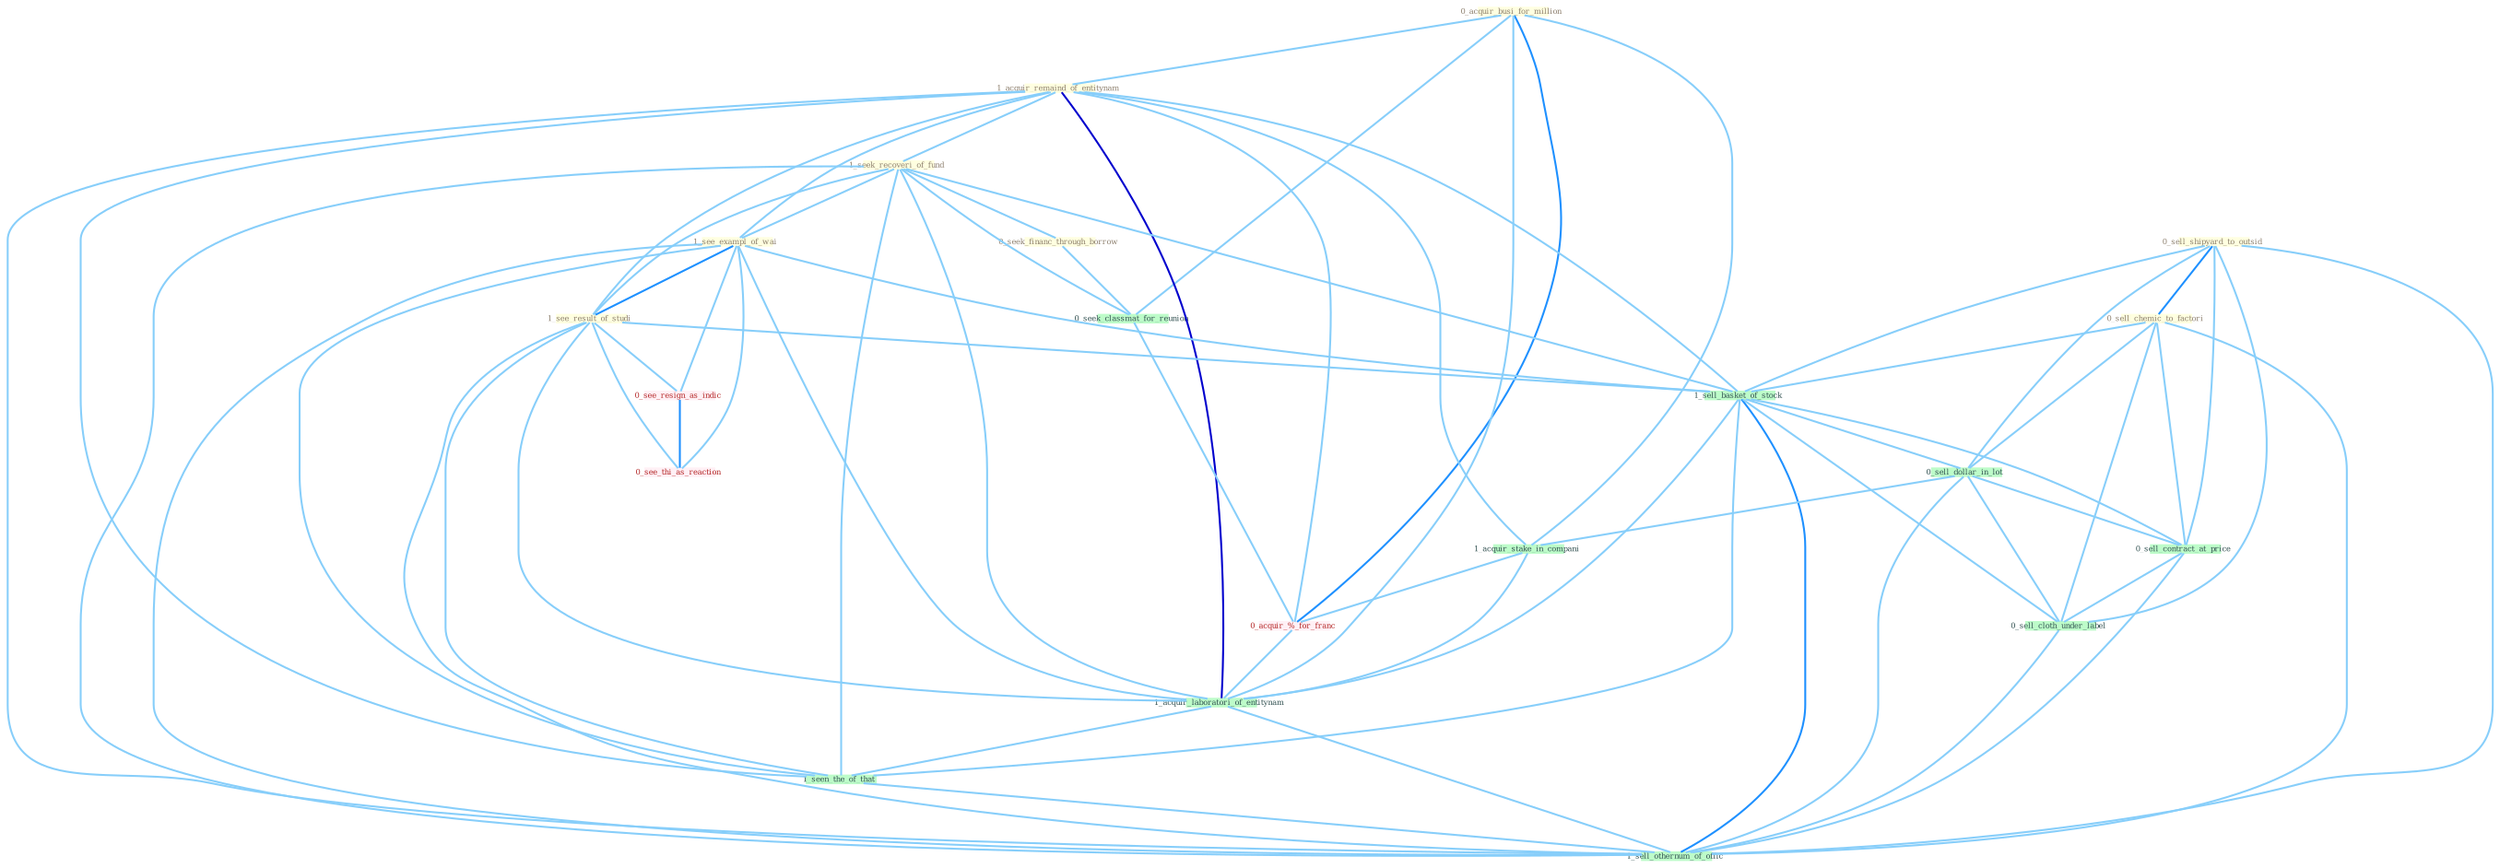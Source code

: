 Graph G{ 
    node
    [shape=polygon,style=filled,width=.5,height=.06,color="#BDFCC9",fixedsize=true,fontsize=4,
    fontcolor="#2f4f4f"];
    {node
    [color="#ffffe0", fontcolor="#8b7d6b"] "0_acquir_busi_for_million " "1_acquir_remaind_of_entitynam " "0_sell_shipyard_to_outsid " "1_seek_recoveri_of_fund " "0_seek_financ_through_borrow " "1_see_exampl_of_wai " "1_see_result_of_studi " "0_sell_chemic_to_factori "}
{node [color="#fff0f5", fontcolor="#b22222"] "0_see_resign_as_indic " "0_acquir_%_for_franc " "0_see_thi_as_reaction "}
edge [color="#B0E2FF"];

	"0_acquir_busi_for_million " -- "1_acquir_remaind_of_entitynam " [w="1", color="#87cefa" ];
	"0_acquir_busi_for_million " -- "0_seek_classmat_for_reunion " [w="1", color="#87cefa" ];
	"0_acquir_busi_for_million " -- "1_acquir_stake_in_compani " [w="1", color="#87cefa" ];
	"0_acquir_busi_for_million " -- "0_acquir_%_for_franc " [w="2", color="#1e90ff" , len=0.8];
	"0_acquir_busi_for_million " -- "1_acquir_laboratori_of_entitynam " [w="1", color="#87cefa" ];
	"1_acquir_remaind_of_entitynam " -- "1_seek_recoveri_of_fund " [w="1", color="#87cefa" ];
	"1_acquir_remaind_of_entitynam " -- "1_see_exampl_of_wai " [w="1", color="#87cefa" ];
	"1_acquir_remaind_of_entitynam " -- "1_see_result_of_studi " [w="1", color="#87cefa" ];
	"1_acquir_remaind_of_entitynam " -- "1_sell_basket_of_stock " [w="1", color="#87cefa" ];
	"1_acquir_remaind_of_entitynam " -- "1_acquir_stake_in_compani " [w="1", color="#87cefa" ];
	"1_acquir_remaind_of_entitynam " -- "0_acquir_%_for_franc " [w="1", color="#87cefa" ];
	"1_acquir_remaind_of_entitynam " -- "1_acquir_laboratori_of_entitynam " [w="3", color="#0000cd" , len=0.6];
	"1_acquir_remaind_of_entitynam " -- "1_seen_the_of_that " [w="1", color="#87cefa" ];
	"1_acquir_remaind_of_entitynam " -- "1_sell_othernum_of_offic " [w="1", color="#87cefa" ];
	"0_sell_shipyard_to_outsid " -- "0_sell_chemic_to_factori " [w="2", color="#1e90ff" , len=0.8];
	"0_sell_shipyard_to_outsid " -- "1_sell_basket_of_stock " [w="1", color="#87cefa" ];
	"0_sell_shipyard_to_outsid " -- "0_sell_dollar_in_lot " [w="1", color="#87cefa" ];
	"0_sell_shipyard_to_outsid " -- "0_sell_contract_at_price " [w="1", color="#87cefa" ];
	"0_sell_shipyard_to_outsid " -- "0_sell_cloth_under_label " [w="1", color="#87cefa" ];
	"0_sell_shipyard_to_outsid " -- "1_sell_othernum_of_offic " [w="1", color="#87cefa" ];
	"1_seek_recoveri_of_fund " -- "0_seek_financ_through_borrow " [w="1", color="#87cefa" ];
	"1_seek_recoveri_of_fund " -- "1_see_exampl_of_wai " [w="1", color="#87cefa" ];
	"1_seek_recoveri_of_fund " -- "1_see_result_of_studi " [w="1", color="#87cefa" ];
	"1_seek_recoveri_of_fund " -- "0_seek_classmat_for_reunion " [w="1", color="#87cefa" ];
	"1_seek_recoveri_of_fund " -- "1_sell_basket_of_stock " [w="1", color="#87cefa" ];
	"1_seek_recoveri_of_fund " -- "1_acquir_laboratori_of_entitynam " [w="1", color="#87cefa" ];
	"1_seek_recoveri_of_fund " -- "1_seen_the_of_that " [w="1", color="#87cefa" ];
	"1_seek_recoveri_of_fund " -- "1_sell_othernum_of_offic " [w="1", color="#87cefa" ];
	"0_seek_financ_through_borrow " -- "0_seek_classmat_for_reunion " [w="1", color="#87cefa" ];
	"1_see_exampl_of_wai " -- "1_see_result_of_studi " [w="2", color="#1e90ff" , len=0.8];
	"1_see_exampl_of_wai " -- "1_sell_basket_of_stock " [w="1", color="#87cefa" ];
	"1_see_exampl_of_wai " -- "0_see_resign_as_indic " [w="1", color="#87cefa" ];
	"1_see_exampl_of_wai " -- "1_acquir_laboratori_of_entitynam " [w="1", color="#87cefa" ];
	"1_see_exampl_of_wai " -- "1_seen_the_of_that " [w="1", color="#87cefa" ];
	"1_see_exampl_of_wai " -- "1_sell_othernum_of_offic " [w="1", color="#87cefa" ];
	"1_see_exampl_of_wai " -- "0_see_thi_as_reaction " [w="1", color="#87cefa" ];
	"1_see_result_of_studi " -- "1_sell_basket_of_stock " [w="1", color="#87cefa" ];
	"1_see_result_of_studi " -- "0_see_resign_as_indic " [w="1", color="#87cefa" ];
	"1_see_result_of_studi " -- "1_acquir_laboratori_of_entitynam " [w="1", color="#87cefa" ];
	"1_see_result_of_studi " -- "1_seen_the_of_that " [w="1", color="#87cefa" ];
	"1_see_result_of_studi " -- "1_sell_othernum_of_offic " [w="1", color="#87cefa" ];
	"1_see_result_of_studi " -- "0_see_thi_as_reaction " [w="1", color="#87cefa" ];
	"0_sell_chemic_to_factori " -- "1_sell_basket_of_stock " [w="1", color="#87cefa" ];
	"0_sell_chemic_to_factori " -- "0_sell_dollar_in_lot " [w="1", color="#87cefa" ];
	"0_sell_chemic_to_factori " -- "0_sell_contract_at_price " [w="1", color="#87cefa" ];
	"0_sell_chemic_to_factori " -- "0_sell_cloth_under_label " [w="1", color="#87cefa" ];
	"0_sell_chemic_to_factori " -- "1_sell_othernum_of_offic " [w="1", color="#87cefa" ];
	"0_seek_classmat_for_reunion " -- "0_acquir_%_for_franc " [w="1", color="#87cefa" ];
	"1_sell_basket_of_stock " -- "0_sell_dollar_in_lot " [w="1", color="#87cefa" ];
	"1_sell_basket_of_stock " -- "0_sell_contract_at_price " [w="1", color="#87cefa" ];
	"1_sell_basket_of_stock " -- "1_acquir_laboratori_of_entitynam " [w="1", color="#87cefa" ];
	"1_sell_basket_of_stock " -- "0_sell_cloth_under_label " [w="1", color="#87cefa" ];
	"1_sell_basket_of_stock " -- "1_seen_the_of_that " [w="1", color="#87cefa" ];
	"1_sell_basket_of_stock " -- "1_sell_othernum_of_offic " [w="2", color="#1e90ff" , len=0.8];
	"0_sell_dollar_in_lot " -- "1_acquir_stake_in_compani " [w="1", color="#87cefa" ];
	"0_sell_dollar_in_lot " -- "0_sell_contract_at_price " [w="1", color="#87cefa" ];
	"0_sell_dollar_in_lot " -- "0_sell_cloth_under_label " [w="1", color="#87cefa" ];
	"0_sell_dollar_in_lot " -- "1_sell_othernum_of_offic " [w="1", color="#87cefa" ];
	"0_see_resign_as_indic " -- "0_see_thi_as_reaction " [w="2", color="#1e90ff" , len=0.8];
	"1_acquir_stake_in_compani " -- "0_acquir_%_for_franc " [w="1", color="#87cefa" ];
	"1_acquir_stake_in_compani " -- "1_acquir_laboratori_of_entitynam " [w="1", color="#87cefa" ];
	"0_acquir_%_for_franc " -- "1_acquir_laboratori_of_entitynam " [w="1", color="#87cefa" ];
	"0_sell_contract_at_price " -- "0_sell_cloth_under_label " [w="1", color="#87cefa" ];
	"0_sell_contract_at_price " -- "1_sell_othernum_of_offic " [w="1", color="#87cefa" ];
	"1_acquir_laboratori_of_entitynam " -- "1_seen_the_of_that " [w="1", color="#87cefa" ];
	"1_acquir_laboratori_of_entitynam " -- "1_sell_othernum_of_offic " [w="1", color="#87cefa" ];
	"0_sell_cloth_under_label " -- "1_sell_othernum_of_offic " [w="1", color="#87cefa" ];
	"1_seen_the_of_that " -- "1_sell_othernum_of_offic " [w="1", color="#87cefa" ];
}